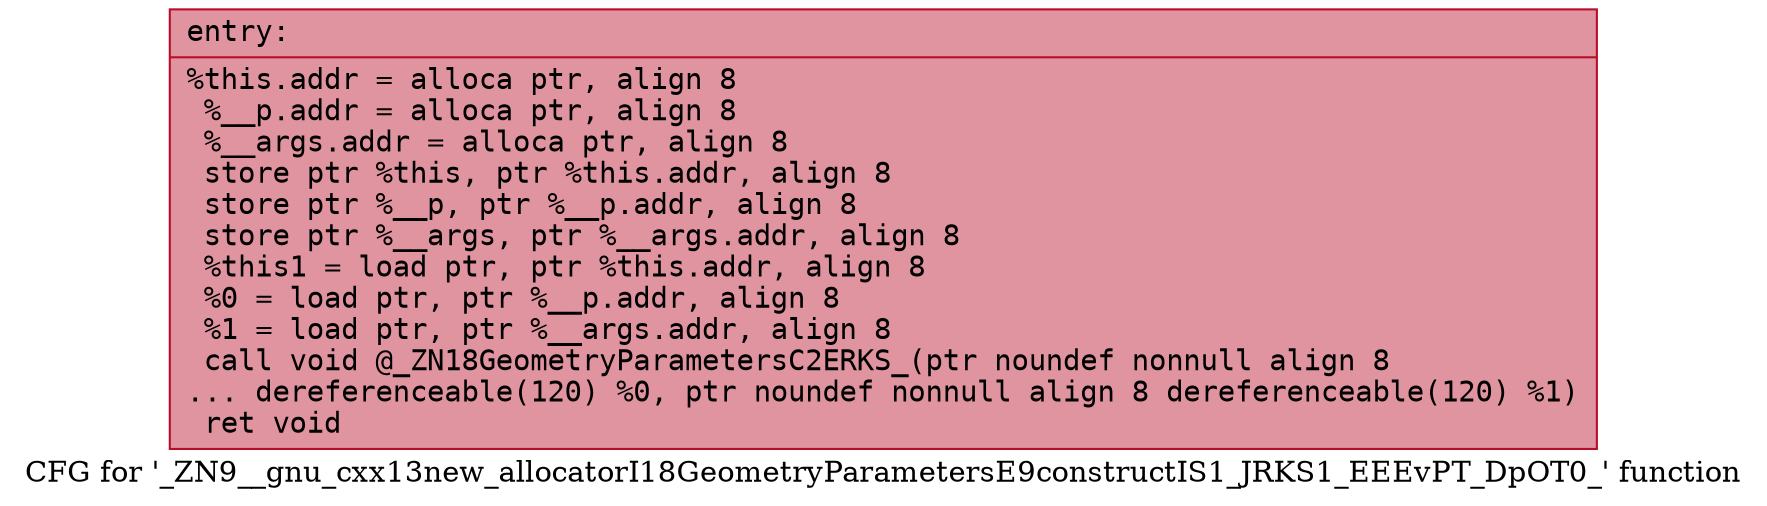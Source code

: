 digraph "CFG for '_ZN9__gnu_cxx13new_allocatorI18GeometryParametersE9constructIS1_JRKS1_EEEvPT_DpOT0_' function" {
	label="CFG for '_ZN9__gnu_cxx13new_allocatorI18GeometryParametersE9constructIS1_JRKS1_EEEvPT_DpOT0_' function";

	Node0x562c4e65d080 [shape=record,color="#b70d28ff", style=filled, fillcolor="#b70d2870" fontname="Courier",label="{entry:\l|  %this.addr = alloca ptr, align 8\l  %__p.addr = alloca ptr, align 8\l  %__args.addr = alloca ptr, align 8\l  store ptr %this, ptr %this.addr, align 8\l  store ptr %__p, ptr %__p.addr, align 8\l  store ptr %__args, ptr %__args.addr, align 8\l  %this1 = load ptr, ptr %this.addr, align 8\l  %0 = load ptr, ptr %__p.addr, align 8\l  %1 = load ptr, ptr %__args.addr, align 8\l  call void @_ZN18GeometryParametersC2ERKS_(ptr noundef nonnull align 8\l... dereferenceable(120) %0, ptr noundef nonnull align 8 dereferenceable(120) %1)\l  ret void\l}"];
}
